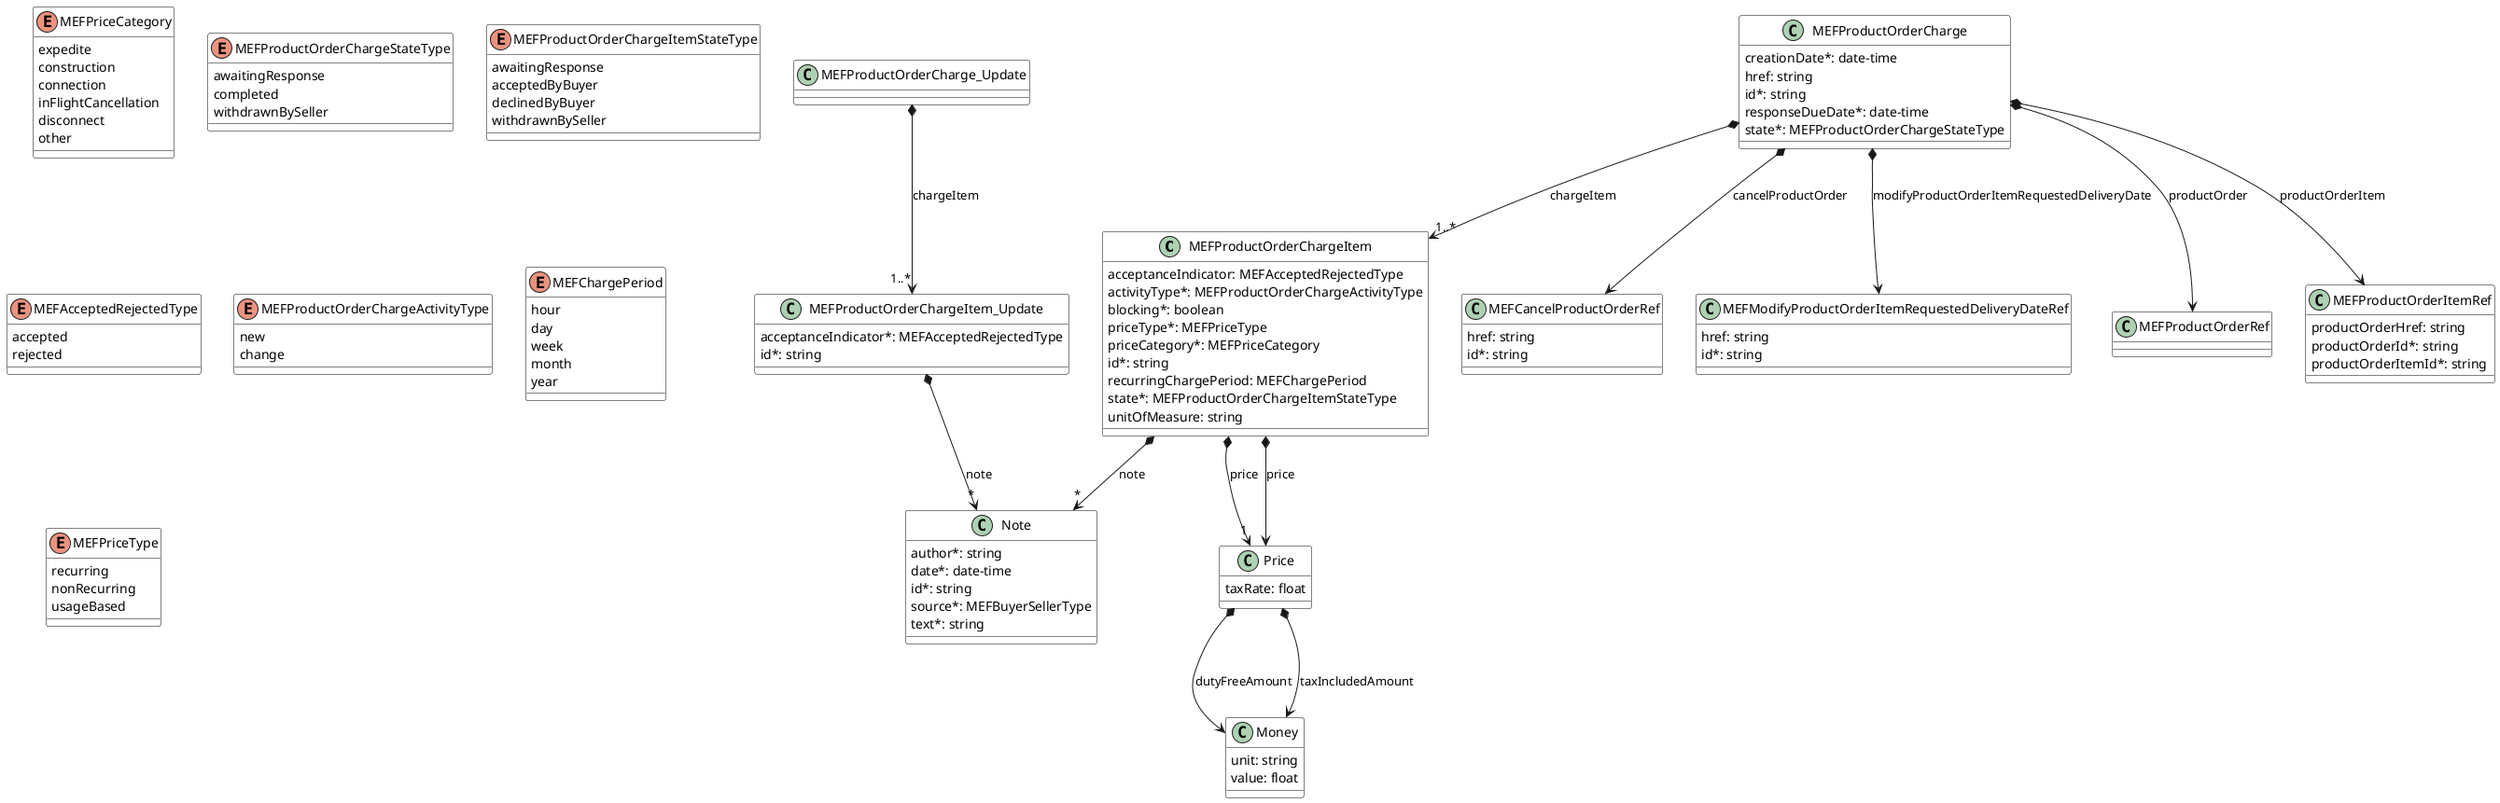 @startuml
skinparam {
    ClassBackgroundColor White
    ClassBorderColor Black
}

class MEFProductOrderChargeItem {

    acceptanceIndicator: MEFAcceptedRejectedType
    activityType*: MEFProductOrderChargeActivityType
    blocking*: boolean
    priceType*: MEFPriceType
    priceCategory*: MEFPriceCategory
    id*: string
    recurringChargePeriod: MEFChargePeriod
    state*: MEFProductOrderChargeItemStateType
    unitOfMeasure: string
}

MEFProductOrderChargeItem *-->"1" Price : price
MEFProductOrderChargeItem *-->"*" Note : note

enum MEFPriceCategory {

  expedite
  construction
  connection
  inFlightCancellation
  disconnect
  other
}

enum MEFProductOrderChargeStateType {

    awaitingResponse
    completed
    withdrawnBySeller
}


enum MEFProductOrderChargeItemStateType {

    awaitingResponse
    acceptedByBuyer
    declinedByBuyer
    withdrawnBySeller
}

enum MEFAcceptedRejectedType {

    accepted
    rejected
}


class MEFCancelProductOrderRef {

    href: string
    id*: string
}



class MEFProductOrderCharge {

    creationDate*: date-time
    href: string
    id*: string
    responseDueDate*: date-time
    state*: MEFProductOrderChargeStateType
}

MEFProductOrderCharge *--> MEFCancelProductOrderRef : cancelProductOrder
MEFProductOrderCharge *-->"1..*" MEFProductOrderChargeItem : chargeItem
MEFProductOrderCharge *--> MEFModifyProductOrderItemRequestedDeliveryDateRef : modifyProductOrderItemRequestedDeliveryDate
MEFProductOrderCharge *--> MEFProductOrderRef : productOrder
MEFProductOrderCharge *--> MEFProductOrderItemRef : productOrderItem


enum MEFProductOrderChargeActivityType {

    new
    change
}

MEFProductOrderChargeItem *--> Price : price


class MEFProductOrderChargeItem_Update {

    acceptanceIndicator*: MEFAcceptedRejectedType
    id*: string
}
MEFProductOrderChargeItem_Update *-->"*" Note : note


class MEFProductOrderCharge_Update {

}

MEFProductOrderCharge_Update *-->"1..*" MEFProductOrderChargeItem_Update : chargeItem

class Note {

    author*: string
    date*: date-time
    id*: string
    source*: MEFBuyerSellerType
    text*: string
}


class MEFProductOrderItemRef {

    productOrderHref: string
    productOrderId*: string
    productOrderItemId*: string
}


enum MEFChargePeriod {

    hour
    day
    week
    month
    year
}

enum MEFPriceType {

    recurring
    nonRecurring
    usageBased
}


class MEFModifyProductOrderItemRequestedDeliveryDateRef {

    href: string
    id*: string
}


class Price {

    taxRate: float
}

Price *--> Money : dutyFreeAmount
Price *--> Money : taxIncludedAmount


class Money {

    unit: string
    value: float
}



@enduml
